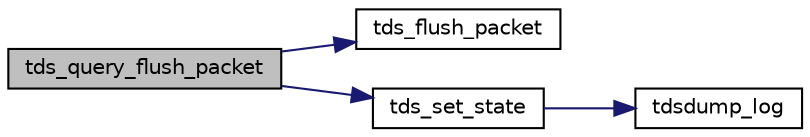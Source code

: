 digraph "tds_query_flush_packet"
{
 // LATEX_PDF_SIZE
  edge [fontname="Helvetica",fontsize="10",labelfontname="Helvetica",labelfontsize="10"];
  node [fontname="Helvetica",fontsize="10",shape=record];
  rankdir="LR";
  Node1 [label="tds_query_flush_packet",height=0.2,width=0.4,color="black", fillcolor="grey75", style="filled", fontcolor="black",tooltip="Flush query packet."];
  Node1 -> Node2 [color="midnightblue",fontsize="10",style="solid",fontname="Helvetica"];
  Node2 [label="tds_flush_packet",height=0.2,width=0.4,color="black", fillcolor="white", style="filled",URL="$a00564.html#ga5feb53554e8917a81bbbc332163a61fb",tooltip="Flush packet to server."];
  Node1 -> Node3 [color="midnightblue",fontsize="10",style="solid",fontname="Helvetica"];
  Node3 [label="tds_set_state",height=0.2,width=0.4,color="black", fillcolor="white", style="filled",URL="$a00449.html#a16db200d2281f76fe46fc1cbe37ca9df",tooltip="Set state of TDS connection, with logging and checking."];
  Node3 -> Node4 [color="midnightblue",fontsize="10",style="solid",fontname="Helvetica"];
  Node4 [label="tdsdump_log",height=0.2,width=0.4,color="black", fillcolor="white", style="filled",URL="$a00449.html#ab45c291105027e69836002e1dd586141",tooltip="Write a message to the debug log."];
}
